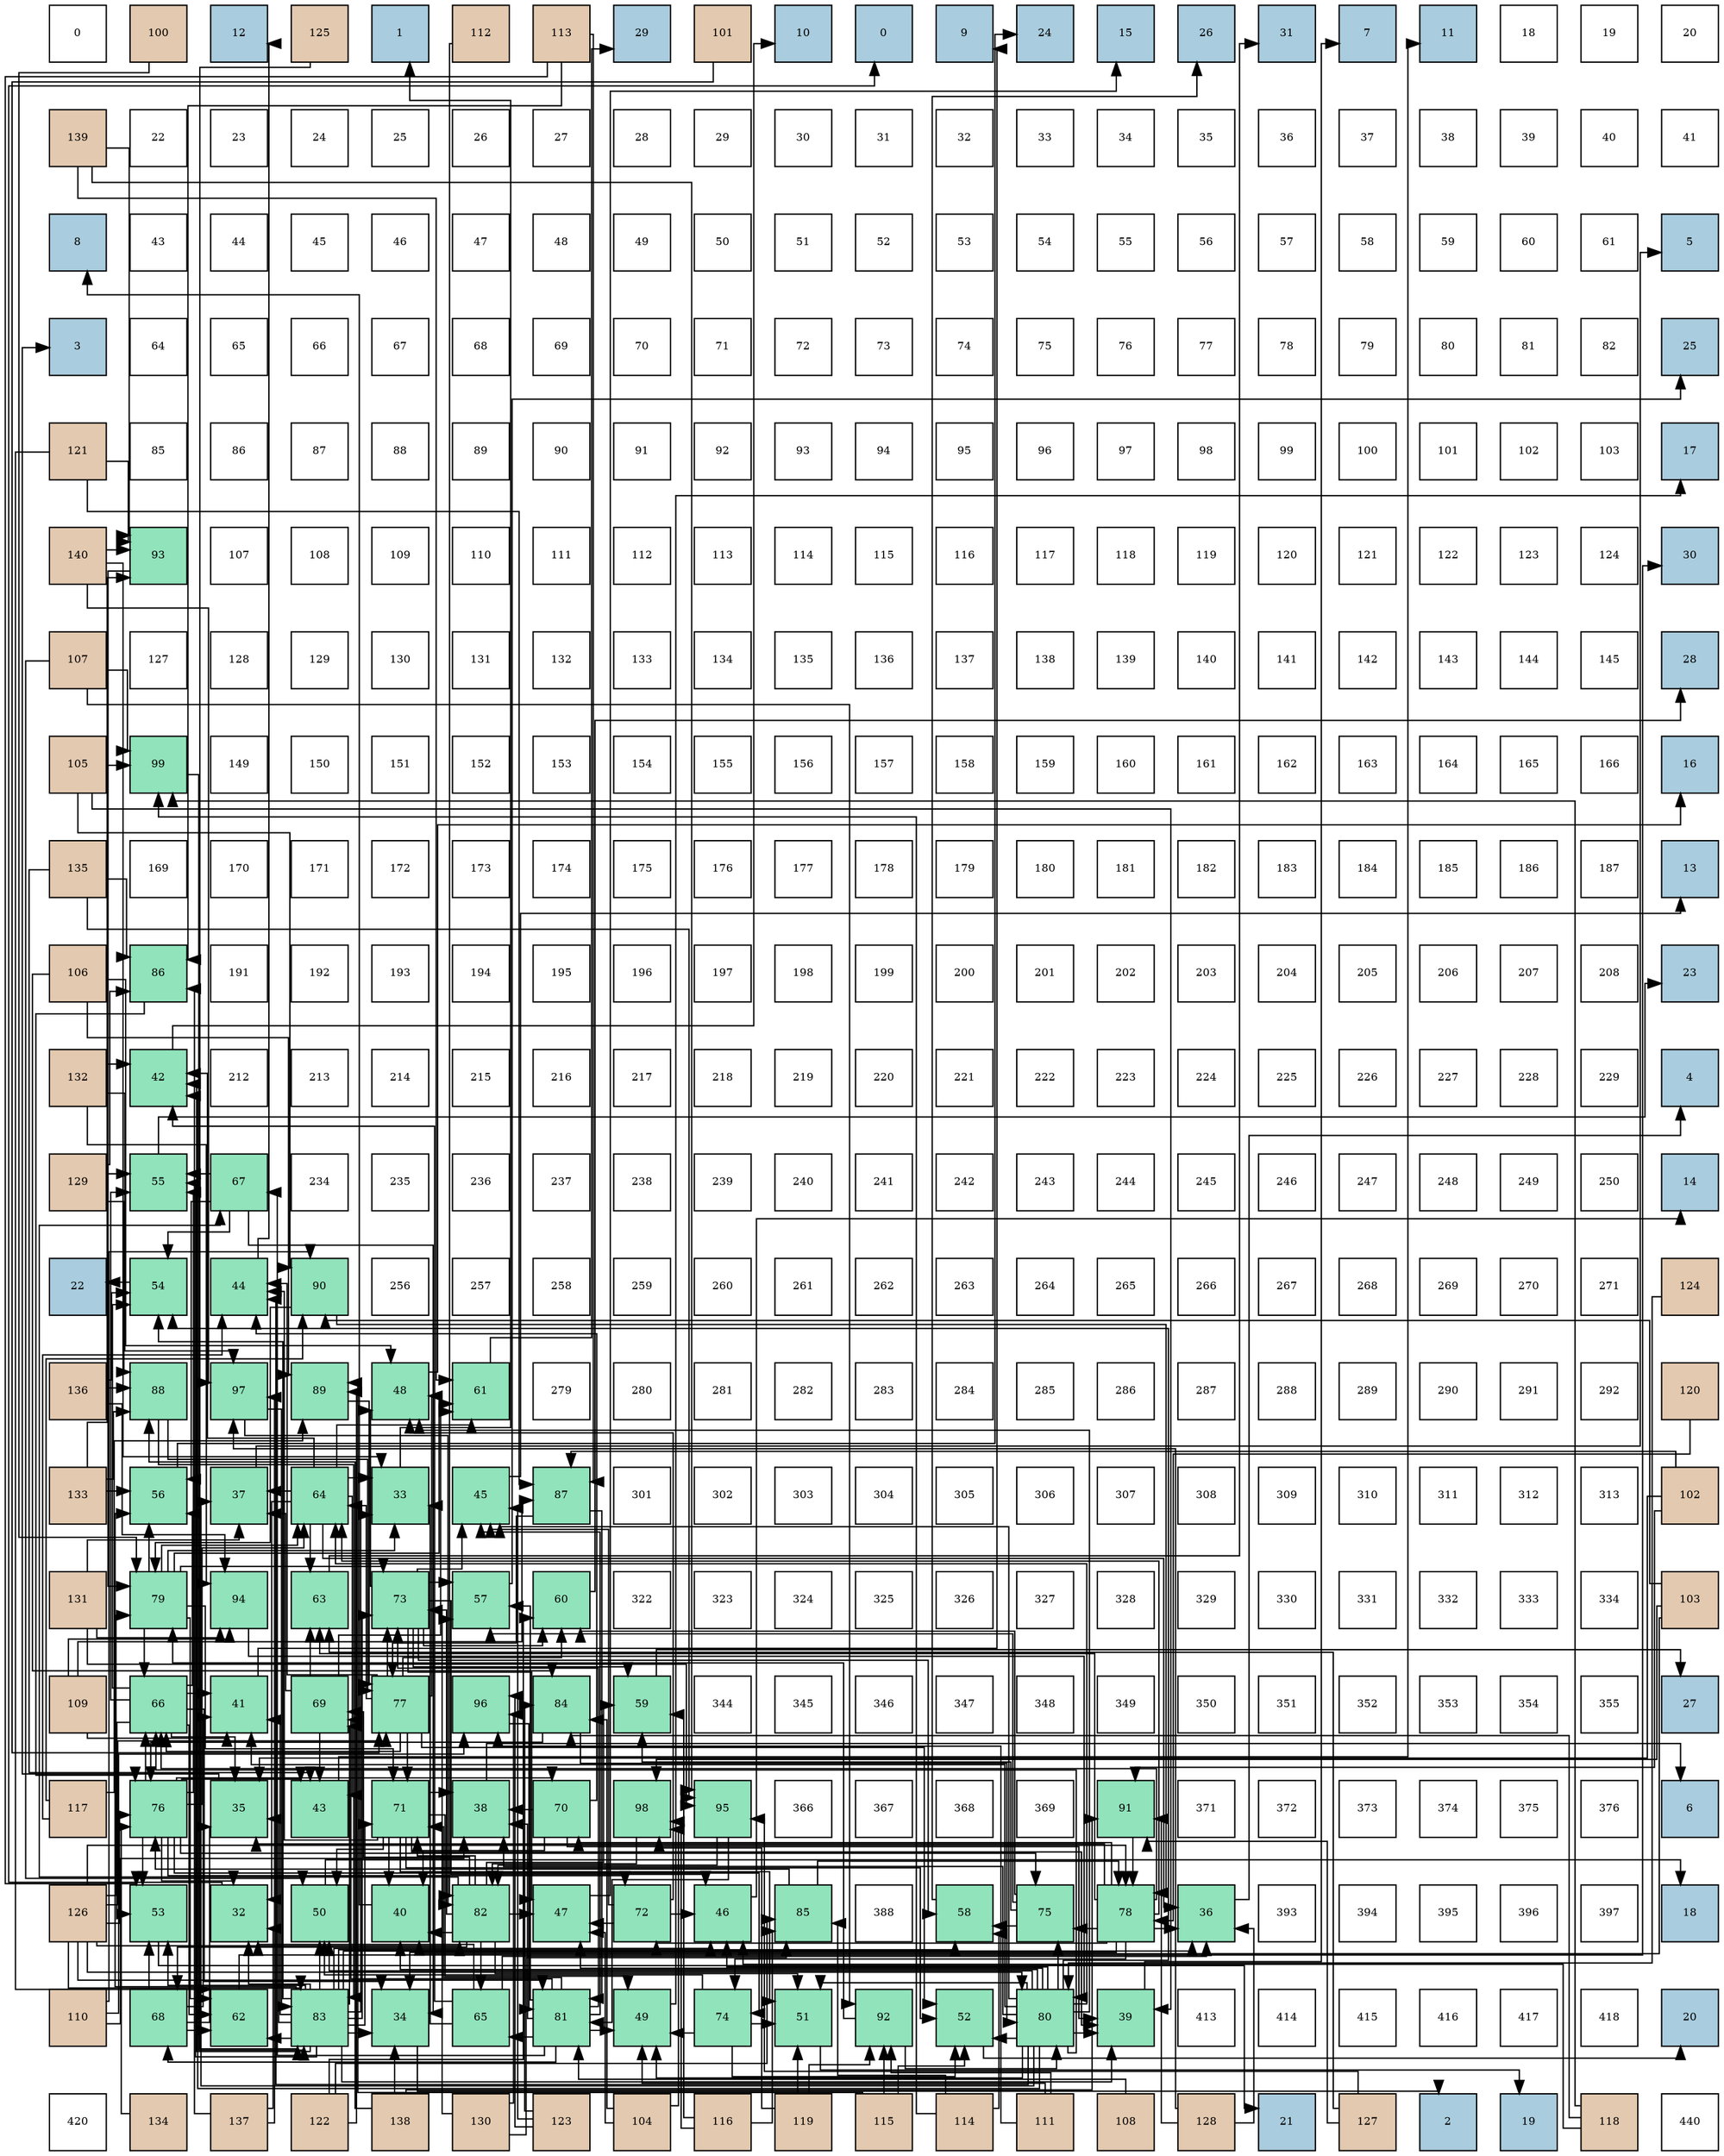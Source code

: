 digraph layout{
 rankdir=TB;
 splines=ortho;
 node [style=filled shape=square fixedsize=true width=0.6];
0[label="0", fontsize=8, fillcolor="#ffffff"];
1[label="100", fontsize=8, fillcolor="#e3c9af"];
2[label="12", fontsize=8, fillcolor="#a9ccde"];
3[label="125", fontsize=8, fillcolor="#e3c9af"];
4[label="1", fontsize=8, fillcolor="#a9ccde"];
5[label="112", fontsize=8, fillcolor="#e3c9af"];
6[label="113", fontsize=8, fillcolor="#e3c9af"];
7[label="29", fontsize=8, fillcolor="#a9ccde"];
8[label="101", fontsize=8, fillcolor="#e3c9af"];
9[label="10", fontsize=8, fillcolor="#a9ccde"];
10[label="0", fontsize=8, fillcolor="#a9ccde"];
11[label="9", fontsize=8, fillcolor="#a9ccde"];
12[label="24", fontsize=8, fillcolor="#a9ccde"];
13[label="15", fontsize=8, fillcolor="#a9ccde"];
14[label="26", fontsize=8, fillcolor="#a9ccde"];
15[label="31", fontsize=8, fillcolor="#a9ccde"];
16[label="7", fontsize=8, fillcolor="#a9ccde"];
17[label="11", fontsize=8, fillcolor="#a9ccde"];
18[label="18", fontsize=8, fillcolor="#ffffff"];
19[label="19", fontsize=8, fillcolor="#ffffff"];
20[label="20", fontsize=8, fillcolor="#ffffff"];
21[label="139", fontsize=8, fillcolor="#e3c9af"];
22[label="22", fontsize=8, fillcolor="#ffffff"];
23[label="23", fontsize=8, fillcolor="#ffffff"];
24[label="24", fontsize=8, fillcolor="#ffffff"];
25[label="25", fontsize=8, fillcolor="#ffffff"];
26[label="26", fontsize=8, fillcolor="#ffffff"];
27[label="27", fontsize=8, fillcolor="#ffffff"];
28[label="28", fontsize=8, fillcolor="#ffffff"];
29[label="29", fontsize=8, fillcolor="#ffffff"];
30[label="30", fontsize=8, fillcolor="#ffffff"];
31[label="31", fontsize=8, fillcolor="#ffffff"];
32[label="32", fontsize=8, fillcolor="#ffffff"];
33[label="33", fontsize=8, fillcolor="#ffffff"];
34[label="34", fontsize=8, fillcolor="#ffffff"];
35[label="35", fontsize=8, fillcolor="#ffffff"];
36[label="36", fontsize=8, fillcolor="#ffffff"];
37[label="37", fontsize=8, fillcolor="#ffffff"];
38[label="38", fontsize=8, fillcolor="#ffffff"];
39[label="39", fontsize=8, fillcolor="#ffffff"];
40[label="40", fontsize=8, fillcolor="#ffffff"];
41[label="41", fontsize=8, fillcolor="#ffffff"];
42[label="8", fontsize=8, fillcolor="#a9ccde"];
43[label="43", fontsize=8, fillcolor="#ffffff"];
44[label="44", fontsize=8, fillcolor="#ffffff"];
45[label="45", fontsize=8, fillcolor="#ffffff"];
46[label="46", fontsize=8, fillcolor="#ffffff"];
47[label="47", fontsize=8, fillcolor="#ffffff"];
48[label="48", fontsize=8, fillcolor="#ffffff"];
49[label="49", fontsize=8, fillcolor="#ffffff"];
50[label="50", fontsize=8, fillcolor="#ffffff"];
51[label="51", fontsize=8, fillcolor="#ffffff"];
52[label="52", fontsize=8, fillcolor="#ffffff"];
53[label="53", fontsize=8, fillcolor="#ffffff"];
54[label="54", fontsize=8, fillcolor="#ffffff"];
55[label="55", fontsize=8, fillcolor="#ffffff"];
56[label="56", fontsize=8, fillcolor="#ffffff"];
57[label="57", fontsize=8, fillcolor="#ffffff"];
58[label="58", fontsize=8, fillcolor="#ffffff"];
59[label="59", fontsize=8, fillcolor="#ffffff"];
60[label="60", fontsize=8, fillcolor="#ffffff"];
61[label="61", fontsize=8, fillcolor="#ffffff"];
62[label="5", fontsize=8, fillcolor="#a9ccde"];
63[label="3", fontsize=8, fillcolor="#a9ccde"];
64[label="64", fontsize=8, fillcolor="#ffffff"];
65[label="65", fontsize=8, fillcolor="#ffffff"];
66[label="66", fontsize=8, fillcolor="#ffffff"];
67[label="67", fontsize=8, fillcolor="#ffffff"];
68[label="68", fontsize=8, fillcolor="#ffffff"];
69[label="69", fontsize=8, fillcolor="#ffffff"];
70[label="70", fontsize=8, fillcolor="#ffffff"];
71[label="71", fontsize=8, fillcolor="#ffffff"];
72[label="72", fontsize=8, fillcolor="#ffffff"];
73[label="73", fontsize=8, fillcolor="#ffffff"];
74[label="74", fontsize=8, fillcolor="#ffffff"];
75[label="75", fontsize=8, fillcolor="#ffffff"];
76[label="76", fontsize=8, fillcolor="#ffffff"];
77[label="77", fontsize=8, fillcolor="#ffffff"];
78[label="78", fontsize=8, fillcolor="#ffffff"];
79[label="79", fontsize=8, fillcolor="#ffffff"];
80[label="80", fontsize=8, fillcolor="#ffffff"];
81[label="81", fontsize=8, fillcolor="#ffffff"];
82[label="82", fontsize=8, fillcolor="#ffffff"];
83[label="25", fontsize=8, fillcolor="#a9ccde"];
84[label="121", fontsize=8, fillcolor="#e3c9af"];
85[label="85", fontsize=8, fillcolor="#ffffff"];
86[label="86", fontsize=8, fillcolor="#ffffff"];
87[label="87", fontsize=8, fillcolor="#ffffff"];
88[label="88", fontsize=8, fillcolor="#ffffff"];
89[label="89", fontsize=8, fillcolor="#ffffff"];
90[label="90", fontsize=8, fillcolor="#ffffff"];
91[label="91", fontsize=8, fillcolor="#ffffff"];
92[label="92", fontsize=8, fillcolor="#ffffff"];
93[label="93", fontsize=8, fillcolor="#ffffff"];
94[label="94", fontsize=8, fillcolor="#ffffff"];
95[label="95", fontsize=8, fillcolor="#ffffff"];
96[label="96", fontsize=8, fillcolor="#ffffff"];
97[label="97", fontsize=8, fillcolor="#ffffff"];
98[label="98", fontsize=8, fillcolor="#ffffff"];
99[label="99", fontsize=8, fillcolor="#ffffff"];
100[label="100", fontsize=8, fillcolor="#ffffff"];
101[label="101", fontsize=8, fillcolor="#ffffff"];
102[label="102", fontsize=8, fillcolor="#ffffff"];
103[label="103", fontsize=8, fillcolor="#ffffff"];
104[label="17", fontsize=8, fillcolor="#a9ccde"];
105[label="140", fontsize=8, fillcolor="#e3c9af"];
106[label="93", fontsize=8, fillcolor="#91e3bb"];
107[label="107", fontsize=8, fillcolor="#ffffff"];
108[label="108", fontsize=8, fillcolor="#ffffff"];
109[label="109", fontsize=8, fillcolor="#ffffff"];
110[label="110", fontsize=8, fillcolor="#ffffff"];
111[label="111", fontsize=8, fillcolor="#ffffff"];
112[label="112", fontsize=8, fillcolor="#ffffff"];
113[label="113", fontsize=8, fillcolor="#ffffff"];
114[label="114", fontsize=8, fillcolor="#ffffff"];
115[label="115", fontsize=8, fillcolor="#ffffff"];
116[label="116", fontsize=8, fillcolor="#ffffff"];
117[label="117", fontsize=8, fillcolor="#ffffff"];
118[label="118", fontsize=8, fillcolor="#ffffff"];
119[label="119", fontsize=8, fillcolor="#ffffff"];
120[label="120", fontsize=8, fillcolor="#ffffff"];
121[label="121", fontsize=8, fillcolor="#ffffff"];
122[label="122", fontsize=8, fillcolor="#ffffff"];
123[label="123", fontsize=8, fillcolor="#ffffff"];
124[label="124", fontsize=8, fillcolor="#ffffff"];
125[label="30", fontsize=8, fillcolor="#a9ccde"];
126[label="107", fontsize=8, fillcolor="#e3c9af"];
127[label="127", fontsize=8, fillcolor="#ffffff"];
128[label="128", fontsize=8, fillcolor="#ffffff"];
129[label="129", fontsize=8, fillcolor="#ffffff"];
130[label="130", fontsize=8, fillcolor="#ffffff"];
131[label="131", fontsize=8, fillcolor="#ffffff"];
132[label="132", fontsize=8, fillcolor="#ffffff"];
133[label="133", fontsize=8, fillcolor="#ffffff"];
134[label="134", fontsize=8, fillcolor="#ffffff"];
135[label="135", fontsize=8, fillcolor="#ffffff"];
136[label="136", fontsize=8, fillcolor="#ffffff"];
137[label="137", fontsize=8, fillcolor="#ffffff"];
138[label="138", fontsize=8, fillcolor="#ffffff"];
139[label="139", fontsize=8, fillcolor="#ffffff"];
140[label="140", fontsize=8, fillcolor="#ffffff"];
141[label="141", fontsize=8, fillcolor="#ffffff"];
142[label="142", fontsize=8, fillcolor="#ffffff"];
143[label="143", fontsize=8, fillcolor="#ffffff"];
144[label="144", fontsize=8, fillcolor="#ffffff"];
145[label="145", fontsize=8, fillcolor="#ffffff"];
146[label="28", fontsize=8, fillcolor="#a9ccde"];
147[label="105", fontsize=8, fillcolor="#e3c9af"];
148[label="99", fontsize=8, fillcolor="#91e3bb"];
149[label="149", fontsize=8, fillcolor="#ffffff"];
150[label="150", fontsize=8, fillcolor="#ffffff"];
151[label="151", fontsize=8, fillcolor="#ffffff"];
152[label="152", fontsize=8, fillcolor="#ffffff"];
153[label="153", fontsize=8, fillcolor="#ffffff"];
154[label="154", fontsize=8, fillcolor="#ffffff"];
155[label="155", fontsize=8, fillcolor="#ffffff"];
156[label="156", fontsize=8, fillcolor="#ffffff"];
157[label="157", fontsize=8, fillcolor="#ffffff"];
158[label="158", fontsize=8, fillcolor="#ffffff"];
159[label="159", fontsize=8, fillcolor="#ffffff"];
160[label="160", fontsize=8, fillcolor="#ffffff"];
161[label="161", fontsize=8, fillcolor="#ffffff"];
162[label="162", fontsize=8, fillcolor="#ffffff"];
163[label="163", fontsize=8, fillcolor="#ffffff"];
164[label="164", fontsize=8, fillcolor="#ffffff"];
165[label="165", fontsize=8, fillcolor="#ffffff"];
166[label="166", fontsize=8, fillcolor="#ffffff"];
167[label="16", fontsize=8, fillcolor="#a9ccde"];
168[label="135", fontsize=8, fillcolor="#e3c9af"];
169[label="169", fontsize=8, fillcolor="#ffffff"];
170[label="170", fontsize=8, fillcolor="#ffffff"];
171[label="171", fontsize=8, fillcolor="#ffffff"];
172[label="172", fontsize=8, fillcolor="#ffffff"];
173[label="173", fontsize=8, fillcolor="#ffffff"];
174[label="174", fontsize=8, fillcolor="#ffffff"];
175[label="175", fontsize=8, fillcolor="#ffffff"];
176[label="176", fontsize=8, fillcolor="#ffffff"];
177[label="177", fontsize=8, fillcolor="#ffffff"];
178[label="178", fontsize=8, fillcolor="#ffffff"];
179[label="179", fontsize=8, fillcolor="#ffffff"];
180[label="180", fontsize=8, fillcolor="#ffffff"];
181[label="181", fontsize=8, fillcolor="#ffffff"];
182[label="182", fontsize=8, fillcolor="#ffffff"];
183[label="183", fontsize=8, fillcolor="#ffffff"];
184[label="184", fontsize=8, fillcolor="#ffffff"];
185[label="185", fontsize=8, fillcolor="#ffffff"];
186[label="186", fontsize=8, fillcolor="#ffffff"];
187[label="187", fontsize=8, fillcolor="#ffffff"];
188[label="13", fontsize=8, fillcolor="#a9ccde"];
189[label="106", fontsize=8, fillcolor="#e3c9af"];
190[label="86", fontsize=8, fillcolor="#91e3bb"];
191[label="191", fontsize=8, fillcolor="#ffffff"];
192[label="192", fontsize=8, fillcolor="#ffffff"];
193[label="193", fontsize=8, fillcolor="#ffffff"];
194[label="194", fontsize=8, fillcolor="#ffffff"];
195[label="195", fontsize=8, fillcolor="#ffffff"];
196[label="196", fontsize=8, fillcolor="#ffffff"];
197[label="197", fontsize=8, fillcolor="#ffffff"];
198[label="198", fontsize=8, fillcolor="#ffffff"];
199[label="199", fontsize=8, fillcolor="#ffffff"];
200[label="200", fontsize=8, fillcolor="#ffffff"];
201[label="201", fontsize=8, fillcolor="#ffffff"];
202[label="202", fontsize=8, fillcolor="#ffffff"];
203[label="203", fontsize=8, fillcolor="#ffffff"];
204[label="204", fontsize=8, fillcolor="#ffffff"];
205[label="205", fontsize=8, fillcolor="#ffffff"];
206[label="206", fontsize=8, fillcolor="#ffffff"];
207[label="207", fontsize=8, fillcolor="#ffffff"];
208[label="208", fontsize=8, fillcolor="#ffffff"];
209[label="23", fontsize=8, fillcolor="#a9ccde"];
210[label="132", fontsize=8, fillcolor="#e3c9af"];
211[label="42", fontsize=8, fillcolor="#91e3bb"];
212[label="212", fontsize=8, fillcolor="#ffffff"];
213[label="213", fontsize=8, fillcolor="#ffffff"];
214[label="214", fontsize=8, fillcolor="#ffffff"];
215[label="215", fontsize=8, fillcolor="#ffffff"];
216[label="216", fontsize=8, fillcolor="#ffffff"];
217[label="217", fontsize=8, fillcolor="#ffffff"];
218[label="218", fontsize=8, fillcolor="#ffffff"];
219[label="219", fontsize=8, fillcolor="#ffffff"];
220[label="220", fontsize=8, fillcolor="#ffffff"];
221[label="221", fontsize=8, fillcolor="#ffffff"];
222[label="222", fontsize=8, fillcolor="#ffffff"];
223[label="223", fontsize=8, fillcolor="#ffffff"];
224[label="224", fontsize=8, fillcolor="#ffffff"];
225[label="225", fontsize=8, fillcolor="#ffffff"];
226[label="226", fontsize=8, fillcolor="#ffffff"];
227[label="227", fontsize=8, fillcolor="#ffffff"];
228[label="228", fontsize=8, fillcolor="#ffffff"];
229[label="229", fontsize=8, fillcolor="#ffffff"];
230[label="4", fontsize=8, fillcolor="#a9ccde"];
231[label="129", fontsize=8, fillcolor="#e3c9af"];
232[label="55", fontsize=8, fillcolor="#91e3bb"];
233[label="67", fontsize=8, fillcolor="#91e3bb"];
234[label="234", fontsize=8, fillcolor="#ffffff"];
235[label="235", fontsize=8, fillcolor="#ffffff"];
236[label="236", fontsize=8, fillcolor="#ffffff"];
237[label="237", fontsize=8, fillcolor="#ffffff"];
238[label="238", fontsize=8, fillcolor="#ffffff"];
239[label="239", fontsize=8, fillcolor="#ffffff"];
240[label="240", fontsize=8, fillcolor="#ffffff"];
241[label="241", fontsize=8, fillcolor="#ffffff"];
242[label="242", fontsize=8, fillcolor="#ffffff"];
243[label="243", fontsize=8, fillcolor="#ffffff"];
244[label="244", fontsize=8, fillcolor="#ffffff"];
245[label="245", fontsize=8, fillcolor="#ffffff"];
246[label="246", fontsize=8, fillcolor="#ffffff"];
247[label="247", fontsize=8, fillcolor="#ffffff"];
248[label="248", fontsize=8, fillcolor="#ffffff"];
249[label="249", fontsize=8, fillcolor="#ffffff"];
250[label="250", fontsize=8, fillcolor="#ffffff"];
251[label="14", fontsize=8, fillcolor="#a9ccde"];
252[label="22", fontsize=8, fillcolor="#a9ccde"];
253[label="54", fontsize=8, fillcolor="#91e3bb"];
254[label="44", fontsize=8, fillcolor="#91e3bb"];
255[label="90", fontsize=8, fillcolor="#91e3bb"];
256[label="256", fontsize=8, fillcolor="#ffffff"];
257[label="257", fontsize=8, fillcolor="#ffffff"];
258[label="258", fontsize=8, fillcolor="#ffffff"];
259[label="259", fontsize=8, fillcolor="#ffffff"];
260[label="260", fontsize=8, fillcolor="#ffffff"];
261[label="261", fontsize=8, fillcolor="#ffffff"];
262[label="262", fontsize=8, fillcolor="#ffffff"];
263[label="263", fontsize=8, fillcolor="#ffffff"];
264[label="264", fontsize=8, fillcolor="#ffffff"];
265[label="265", fontsize=8, fillcolor="#ffffff"];
266[label="266", fontsize=8, fillcolor="#ffffff"];
267[label="267", fontsize=8, fillcolor="#ffffff"];
268[label="268", fontsize=8, fillcolor="#ffffff"];
269[label="269", fontsize=8, fillcolor="#ffffff"];
270[label="270", fontsize=8, fillcolor="#ffffff"];
271[label="271", fontsize=8, fillcolor="#ffffff"];
272[label="124", fontsize=8, fillcolor="#e3c9af"];
273[label="136", fontsize=8, fillcolor="#e3c9af"];
274[label="88", fontsize=8, fillcolor="#91e3bb"];
275[label="97", fontsize=8, fillcolor="#91e3bb"];
276[label="89", fontsize=8, fillcolor="#91e3bb"];
277[label="48", fontsize=8, fillcolor="#91e3bb"];
278[label="61", fontsize=8, fillcolor="#91e3bb"];
279[label="279", fontsize=8, fillcolor="#ffffff"];
280[label="280", fontsize=8, fillcolor="#ffffff"];
281[label="281", fontsize=8, fillcolor="#ffffff"];
282[label="282", fontsize=8, fillcolor="#ffffff"];
283[label="283", fontsize=8, fillcolor="#ffffff"];
284[label="284", fontsize=8, fillcolor="#ffffff"];
285[label="285", fontsize=8, fillcolor="#ffffff"];
286[label="286", fontsize=8, fillcolor="#ffffff"];
287[label="287", fontsize=8, fillcolor="#ffffff"];
288[label="288", fontsize=8, fillcolor="#ffffff"];
289[label="289", fontsize=8, fillcolor="#ffffff"];
290[label="290", fontsize=8, fillcolor="#ffffff"];
291[label="291", fontsize=8, fillcolor="#ffffff"];
292[label="292", fontsize=8, fillcolor="#ffffff"];
293[label="120", fontsize=8, fillcolor="#e3c9af"];
294[label="133", fontsize=8, fillcolor="#e3c9af"];
295[label="56", fontsize=8, fillcolor="#91e3bb"];
296[label="37", fontsize=8, fillcolor="#91e3bb"];
297[label="64", fontsize=8, fillcolor="#91e3bb"];
298[label="33", fontsize=8, fillcolor="#91e3bb"];
299[label="45", fontsize=8, fillcolor="#91e3bb"];
300[label="87", fontsize=8, fillcolor="#91e3bb"];
301[label="301", fontsize=8, fillcolor="#ffffff"];
302[label="302", fontsize=8, fillcolor="#ffffff"];
303[label="303", fontsize=8, fillcolor="#ffffff"];
304[label="304", fontsize=8, fillcolor="#ffffff"];
305[label="305", fontsize=8, fillcolor="#ffffff"];
306[label="306", fontsize=8, fillcolor="#ffffff"];
307[label="307", fontsize=8, fillcolor="#ffffff"];
308[label="308", fontsize=8, fillcolor="#ffffff"];
309[label="309", fontsize=8, fillcolor="#ffffff"];
310[label="310", fontsize=8, fillcolor="#ffffff"];
311[label="311", fontsize=8, fillcolor="#ffffff"];
312[label="312", fontsize=8, fillcolor="#ffffff"];
313[label="313", fontsize=8, fillcolor="#ffffff"];
314[label="102", fontsize=8, fillcolor="#e3c9af"];
315[label="131", fontsize=8, fillcolor="#e3c9af"];
316[label="79", fontsize=8, fillcolor="#91e3bb"];
317[label="94", fontsize=8, fillcolor="#91e3bb"];
318[label="63", fontsize=8, fillcolor="#91e3bb"];
319[label="73", fontsize=8, fillcolor="#91e3bb"];
320[label="57", fontsize=8, fillcolor="#91e3bb"];
321[label="60", fontsize=8, fillcolor="#91e3bb"];
322[label="322", fontsize=8, fillcolor="#ffffff"];
323[label="323", fontsize=8, fillcolor="#ffffff"];
324[label="324", fontsize=8, fillcolor="#ffffff"];
325[label="325", fontsize=8, fillcolor="#ffffff"];
326[label="326", fontsize=8, fillcolor="#ffffff"];
327[label="327", fontsize=8, fillcolor="#ffffff"];
328[label="328", fontsize=8, fillcolor="#ffffff"];
329[label="329", fontsize=8, fillcolor="#ffffff"];
330[label="330", fontsize=8, fillcolor="#ffffff"];
331[label="331", fontsize=8, fillcolor="#ffffff"];
332[label="332", fontsize=8, fillcolor="#ffffff"];
333[label="333", fontsize=8, fillcolor="#ffffff"];
334[label="334", fontsize=8, fillcolor="#ffffff"];
335[label="103", fontsize=8, fillcolor="#e3c9af"];
336[label="109", fontsize=8, fillcolor="#e3c9af"];
337[label="66", fontsize=8, fillcolor="#91e3bb"];
338[label="41", fontsize=8, fillcolor="#91e3bb"];
339[label="69", fontsize=8, fillcolor="#91e3bb"];
340[label="77", fontsize=8, fillcolor="#91e3bb"];
341[label="96", fontsize=8, fillcolor="#91e3bb"];
342[label="84", fontsize=8, fillcolor="#91e3bb"];
343[label="59", fontsize=8, fillcolor="#91e3bb"];
344[label="344", fontsize=8, fillcolor="#ffffff"];
345[label="345", fontsize=8, fillcolor="#ffffff"];
346[label="346", fontsize=8, fillcolor="#ffffff"];
347[label="347", fontsize=8, fillcolor="#ffffff"];
348[label="348", fontsize=8, fillcolor="#ffffff"];
349[label="349", fontsize=8, fillcolor="#ffffff"];
350[label="350", fontsize=8, fillcolor="#ffffff"];
351[label="351", fontsize=8, fillcolor="#ffffff"];
352[label="352", fontsize=8, fillcolor="#ffffff"];
353[label="353", fontsize=8, fillcolor="#ffffff"];
354[label="354", fontsize=8, fillcolor="#ffffff"];
355[label="355", fontsize=8, fillcolor="#ffffff"];
356[label="27", fontsize=8, fillcolor="#a9ccde"];
357[label="117", fontsize=8, fillcolor="#e3c9af"];
358[label="76", fontsize=8, fillcolor="#91e3bb"];
359[label="35", fontsize=8, fillcolor="#91e3bb"];
360[label="43", fontsize=8, fillcolor="#91e3bb"];
361[label="71", fontsize=8, fillcolor="#91e3bb"];
362[label="38", fontsize=8, fillcolor="#91e3bb"];
363[label="70", fontsize=8, fillcolor="#91e3bb"];
364[label="98", fontsize=8, fillcolor="#91e3bb"];
365[label="95", fontsize=8, fillcolor="#91e3bb"];
366[label="366", fontsize=8, fillcolor="#ffffff"];
367[label="367", fontsize=8, fillcolor="#ffffff"];
368[label="368", fontsize=8, fillcolor="#ffffff"];
369[label="369", fontsize=8, fillcolor="#ffffff"];
370[label="91", fontsize=8, fillcolor="#91e3bb"];
371[label="371", fontsize=8, fillcolor="#ffffff"];
372[label="372", fontsize=8, fillcolor="#ffffff"];
373[label="373", fontsize=8, fillcolor="#ffffff"];
374[label="374", fontsize=8, fillcolor="#ffffff"];
375[label="375", fontsize=8, fillcolor="#ffffff"];
376[label="376", fontsize=8, fillcolor="#ffffff"];
377[label="6", fontsize=8, fillcolor="#a9ccde"];
378[label="126", fontsize=8, fillcolor="#e3c9af"];
379[label="53", fontsize=8, fillcolor="#91e3bb"];
380[label="32", fontsize=8, fillcolor="#91e3bb"];
381[label="50", fontsize=8, fillcolor="#91e3bb"];
382[label="40", fontsize=8, fillcolor="#91e3bb"];
383[label="82", fontsize=8, fillcolor="#91e3bb"];
384[label="47", fontsize=8, fillcolor="#91e3bb"];
385[label="72", fontsize=8, fillcolor="#91e3bb"];
386[label="46", fontsize=8, fillcolor="#91e3bb"];
387[label="85", fontsize=8, fillcolor="#91e3bb"];
388[label="388", fontsize=8, fillcolor="#ffffff"];
389[label="58", fontsize=8, fillcolor="#91e3bb"];
390[label="75", fontsize=8, fillcolor="#91e3bb"];
391[label="78", fontsize=8, fillcolor="#91e3bb"];
392[label="36", fontsize=8, fillcolor="#91e3bb"];
393[label="393", fontsize=8, fillcolor="#ffffff"];
394[label="394", fontsize=8, fillcolor="#ffffff"];
395[label="395", fontsize=8, fillcolor="#ffffff"];
396[label="396", fontsize=8, fillcolor="#ffffff"];
397[label="397", fontsize=8, fillcolor="#ffffff"];
398[label="18", fontsize=8, fillcolor="#a9ccde"];
399[label="110", fontsize=8, fillcolor="#e3c9af"];
400[label="68", fontsize=8, fillcolor="#91e3bb"];
401[label="62", fontsize=8, fillcolor="#91e3bb"];
402[label="83", fontsize=8, fillcolor="#91e3bb"];
403[label="34", fontsize=8, fillcolor="#91e3bb"];
404[label="65", fontsize=8, fillcolor="#91e3bb"];
405[label="81", fontsize=8, fillcolor="#91e3bb"];
406[label="49", fontsize=8, fillcolor="#91e3bb"];
407[label="74", fontsize=8, fillcolor="#91e3bb"];
408[label="51", fontsize=8, fillcolor="#91e3bb"];
409[label="92", fontsize=8, fillcolor="#91e3bb"];
410[label="52", fontsize=8, fillcolor="#91e3bb"];
411[label="80", fontsize=8, fillcolor="#91e3bb"];
412[label="39", fontsize=8, fillcolor="#91e3bb"];
413[label="413", fontsize=8, fillcolor="#ffffff"];
414[label="414", fontsize=8, fillcolor="#ffffff"];
415[label="415", fontsize=8, fillcolor="#ffffff"];
416[label="416", fontsize=8, fillcolor="#ffffff"];
417[label="417", fontsize=8, fillcolor="#ffffff"];
418[label="418", fontsize=8, fillcolor="#ffffff"];
419[label="20", fontsize=8, fillcolor="#a9ccde"];
420[label="420", fontsize=8, fillcolor="#ffffff"];
421[label="134", fontsize=8, fillcolor="#e3c9af"];
422[label="137", fontsize=8, fillcolor="#e3c9af"];
423[label="122", fontsize=8, fillcolor="#e3c9af"];
424[label="138", fontsize=8, fillcolor="#e3c9af"];
425[label="130", fontsize=8, fillcolor="#e3c9af"];
426[label="123", fontsize=8, fillcolor="#e3c9af"];
427[label="104", fontsize=8, fillcolor="#e3c9af"];
428[label="116", fontsize=8, fillcolor="#e3c9af"];
429[label="119", fontsize=8, fillcolor="#e3c9af"];
430[label="115", fontsize=8, fillcolor="#e3c9af"];
431[label="114", fontsize=8, fillcolor="#e3c9af"];
432[label="111", fontsize=8, fillcolor="#e3c9af"];
433[label="108", fontsize=8, fillcolor="#e3c9af"];
434[label="128", fontsize=8, fillcolor="#e3c9af"];
435[label="21", fontsize=8, fillcolor="#a9ccde"];
436[label="127", fontsize=8, fillcolor="#e3c9af"];
437[label="2", fontsize=8, fillcolor="#a9ccde"];
438[label="19", fontsize=8, fillcolor="#a9ccde"];
439[label="118", fontsize=8, fillcolor="#e3c9af"];
440[label="440", fontsize=8, fillcolor="#ffffff"];
edge [constraint=false, style=vis];380 -> 10;
298 -> 4;
403 -> 437;
359 -> 63;
392 -> 230;
296 -> 62;
362 -> 377;
412 -> 16;
382 -> 42;
338 -> 11;
211 -> 9;
360 -> 17;
254 -> 2;
299 -> 188;
386 -> 251;
384 -> 13;
277 -> 167;
406 -> 104;
381 -> 398;
408 -> 438;
410 -> 419;
379 -> 435;
253 -> 252;
232 -> 209;
295 -> 12;
320 -> 83;
389 -> 14;
343 -> 356;
321 -> 146;
278 -> 7;
401 -> 125;
318 -> 15;
297 -> 380;
297 -> 298;
297 -> 392;
297 -> 296;
297 -> 211;
297 -> 360;
297 -> 278;
297 -> 318;
404 -> 380;
404 -> 298;
404 -> 392;
404 -> 211;
337 -> 403;
337 -> 359;
337 -> 338;
337 -> 379;
337 -> 253;
337 -> 232;
337 -> 295;
337 -> 401;
233 -> 403;
233 -> 253;
233 -> 232;
233 -> 295;
400 -> 359;
400 -> 338;
400 -> 379;
400 -> 401;
339 -> 296;
339 -> 360;
339 -> 278;
339 -> 318;
363 -> 362;
363 -> 412;
363 -> 382;
363 -> 254;
361 -> 362;
361 -> 412;
361 -> 382;
361 -> 254;
361 -> 406;
361 -> 381;
361 -> 408;
361 -> 410;
385 -> 299;
385 -> 386;
385 -> 384;
385 -> 277;
319 -> 299;
319 -> 386;
319 -> 384;
319 -> 277;
319 -> 320;
319 -> 389;
319 -> 343;
319 -> 321;
407 -> 406;
407 -> 381;
407 -> 408;
407 -> 410;
390 -> 320;
390 -> 389;
390 -> 343;
390 -> 321;
358 -> 380;
358 -> 360;
358 -> 379;
358 -> 232;
358 -> 297;
358 -> 337;
358 -> 363;
358 -> 385;
358 -> 407;
358 -> 390;
340 -> 254;
340 -> 277;
340 -> 410;
340 -> 321;
340 -> 297;
340 -> 337;
340 -> 361;
340 -> 319;
391 -> 403;
391 -> 359;
391 -> 392;
391 -> 318;
391 -> 297;
391 -> 337;
391 -> 363;
391 -> 385;
391 -> 407;
391 -> 390;
316 -> 298;
316 -> 295;
316 -> 278;
316 -> 401;
316 -> 297;
316 -> 337;
316 -> 361;
316 -> 319;
411 -> 296;
411 -> 362;
411 -> 412;
411 -> 382;
411 -> 338;
411 -> 211;
411 -> 254;
411 -> 299;
411 -> 386;
411 -> 384;
411 -> 277;
411 -> 406;
411 -> 381;
411 -> 408;
411 -> 410;
411 -> 253;
411 -> 297;
411 -> 337;
411 -> 390;
405 -> 362;
405 -> 299;
405 -> 406;
405 -> 320;
405 -> 404;
405 -> 233;
405 -> 400;
405 -> 339;
405 -> 361;
405 -> 319;
383 -> 382;
383 -> 384;
383 -> 408;
383 -> 343;
383 -> 404;
383 -> 233;
383 -> 400;
383 -> 339;
383 -> 361;
383 -> 319;
402 -> 380;
402 -> 298;
402 -> 403;
402 -> 359;
402 -> 392;
402 -> 412;
402 -> 338;
402 -> 211;
402 -> 386;
402 -> 381;
402 -> 379;
402 -> 253;
402 -> 232;
402 -> 295;
402 -> 389;
402 -> 401;
402 -> 339;
402 -> 361;
402 -> 319;
342 -> 358;
342 -> 411;
387 -> 358;
387 -> 391;
190 -> 358;
300 -> 340;
300 -> 405;
274 -> 340;
274 -> 402;
276 -> 340;
255 -> 391;
255 -> 316;
370 -> 391;
409 -> 316;
409 -> 411;
106 -> 316;
317 -> 411;
365 -> 405;
365 -> 383;
341 -> 405;
275 -> 383;
275 -> 402;
364 -> 383;
148 -> 402;
1 -> 316;
8 -> 340;
314 -> 359;
314 -> 300;
314 -> 370;
335 -> 382;
335 -> 255;
335 -> 364;
427 -> 384;
427 -> 342;
427 -> 364;
147 -> 412;
147 -> 255;
147 -> 148;
189 -> 277;
189 -> 342;
189 -> 276;
126 -> 381;
126 -> 409;
126 -> 148;
433 -> 405;
336 -> 338;
336 -> 300;
336 -> 317;
399 -> 362;
399 -> 255;
399 -> 341;
432 -> 406;
432 -> 409;
432 -> 341;
5 -> 383;
6 -> 379;
6 -> 190;
6 -> 300;
431 -> 389;
431 -> 387;
431 -> 148;
430 -> 410;
430 -> 276;
430 -> 409;
428 -> 343;
428 -> 387;
428 -> 364;
357 -> 254;
357 -> 276;
357 -> 255;
439 -> 386;
439 -> 342;
439 -> 148;
429 -> 408;
429 -> 409;
429 -> 364;
293 -> 391;
84 -> 401;
84 -> 300;
84 -> 106;
423 -> 321;
423 -> 387;
423 -> 276;
426 -> 299;
426 -> 342;
426 -> 341;
272 -> 411;
3 -> 402;
378 -> 358;
378 -> 340;
378 -> 391;
378 -> 316;
378 -> 411;
378 -> 405;
378 -> 383;
378 -> 402;
436 -> 318;
436 -> 370;
436 -> 365;
434 -> 392;
434 -> 370;
434 -> 275;
231 -> 232;
231 -> 190;
231 -> 274;
425 -> 320;
425 -> 387;
425 -> 341;
315 -> 296;
315 -> 317;
315 -> 365;
210 -> 211;
210 -> 317;
210 -> 275;
294 -> 295;
294 -> 274;
294 -> 106;
421 -> 358;
168 -> 360;
168 -> 190;
168 -> 365;
273 -> 253;
273 -> 274;
273 -> 317;
422 -> 380;
422 -> 190;
422 -> 275;
424 -> 403;
424 -> 274;
424 -> 370;
21 -> 278;
21 -> 106;
21 -> 365;
105 -> 298;
105 -> 106;
105 -> 275;
edge [constraint=true, style=invis];
0 -> 21 -> 42 -> 63 -> 84 -> 105 -> 126 -> 147 -> 168 -> 189 -> 210 -> 231 -> 252 -> 273 -> 294 -> 315 -> 336 -> 357 -> 378 -> 399 -> 420;
1 -> 22 -> 43 -> 64 -> 85 -> 106 -> 127 -> 148 -> 169 -> 190 -> 211 -> 232 -> 253 -> 274 -> 295 -> 316 -> 337 -> 358 -> 379 -> 400 -> 421;
2 -> 23 -> 44 -> 65 -> 86 -> 107 -> 128 -> 149 -> 170 -> 191 -> 212 -> 233 -> 254 -> 275 -> 296 -> 317 -> 338 -> 359 -> 380 -> 401 -> 422;
3 -> 24 -> 45 -> 66 -> 87 -> 108 -> 129 -> 150 -> 171 -> 192 -> 213 -> 234 -> 255 -> 276 -> 297 -> 318 -> 339 -> 360 -> 381 -> 402 -> 423;
4 -> 25 -> 46 -> 67 -> 88 -> 109 -> 130 -> 151 -> 172 -> 193 -> 214 -> 235 -> 256 -> 277 -> 298 -> 319 -> 340 -> 361 -> 382 -> 403 -> 424;
5 -> 26 -> 47 -> 68 -> 89 -> 110 -> 131 -> 152 -> 173 -> 194 -> 215 -> 236 -> 257 -> 278 -> 299 -> 320 -> 341 -> 362 -> 383 -> 404 -> 425;
6 -> 27 -> 48 -> 69 -> 90 -> 111 -> 132 -> 153 -> 174 -> 195 -> 216 -> 237 -> 258 -> 279 -> 300 -> 321 -> 342 -> 363 -> 384 -> 405 -> 426;
7 -> 28 -> 49 -> 70 -> 91 -> 112 -> 133 -> 154 -> 175 -> 196 -> 217 -> 238 -> 259 -> 280 -> 301 -> 322 -> 343 -> 364 -> 385 -> 406 -> 427;
8 -> 29 -> 50 -> 71 -> 92 -> 113 -> 134 -> 155 -> 176 -> 197 -> 218 -> 239 -> 260 -> 281 -> 302 -> 323 -> 344 -> 365 -> 386 -> 407 -> 428;
9 -> 30 -> 51 -> 72 -> 93 -> 114 -> 135 -> 156 -> 177 -> 198 -> 219 -> 240 -> 261 -> 282 -> 303 -> 324 -> 345 -> 366 -> 387 -> 408 -> 429;
10 -> 31 -> 52 -> 73 -> 94 -> 115 -> 136 -> 157 -> 178 -> 199 -> 220 -> 241 -> 262 -> 283 -> 304 -> 325 -> 346 -> 367 -> 388 -> 409 -> 430;
11 -> 32 -> 53 -> 74 -> 95 -> 116 -> 137 -> 158 -> 179 -> 200 -> 221 -> 242 -> 263 -> 284 -> 305 -> 326 -> 347 -> 368 -> 389 -> 410 -> 431;
12 -> 33 -> 54 -> 75 -> 96 -> 117 -> 138 -> 159 -> 180 -> 201 -> 222 -> 243 -> 264 -> 285 -> 306 -> 327 -> 348 -> 369 -> 390 -> 411 -> 432;
13 -> 34 -> 55 -> 76 -> 97 -> 118 -> 139 -> 160 -> 181 -> 202 -> 223 -> 244 -> 265 -> 286 -> 307 -> 328 -> 349 -> 370 -> 391 -> 412 -> 433;
14 -> 35 -> 56 -> 77 -> 98 -> 119 -> 140 -> 161 -> 182 -> 203 -> 224 -> 245 -> 266 -> 287 -> 308 -> 329 -> 350 -> 371 -> 392 -> 413 -> 434;
15 -> 36 -> 57 -> 78 -> 99 -> 120 -> 141 -> 162 -> 183 -> 204 -> 225 -> 246 -> 267 -> 288 -> 309 -> 330 -> 351 -> 372 -> 393 -> 414 -> 435;
16 -> 37 -> 58 -> 79 -> 100 -> 121 -> 142 -> 163 -> 184 -> 205 -> 226 -> 247 -> 268 -> 289 -> 310 -> 331 -> 352 -> 373 -> 394 -> 415 -> 436;
17 -> 38 -> 59 -> 80 -> 101 -> 122 -> 143 -> 164 -> 185 -> 206 -> 227 -> 248 -> 269 -> 290 -> 311 -> 332 -> 353 -> 374 -> 395 -> 416 -> 437;
18 -> 39 -> 60 -> 81 -> 102 -> 123 -> 144 -> 165 -> 186 -> 207 -> 228 -> 249 -> 270 -> 291 -> 312 -> 333 -> 354 -> 375 -> 396 -> 417 -> 438;
19 -> 40 -> 61 -> 82 -> 103 -> 124 -> 145 -> 166 -> 187 -> 208 -> 229 -> 250 -> 271 -> 292 -> 313 -> 334 -> 355 -> 376 -> 397 -> 418 -> 439;
20 -> 41 -> 62 -> 83 -> 104 -> 125 -> 146 -> 167 -> 188 -> 209 -> 230 -> 251 -> 272 -> 293 -> 314 -> 335 -> 356 -> 377 -> 398 -> 419 -> 440;
rank = same {0 -> 1 -> 2 -> 3 -> 4 -> 5 -> 6 -> 7 -> 8 -> 9 -> 10 -> 11 -> 12 -> 13 -> 14 -> 15 -> 16 -> 17 -> 18 -> 19 -> 20};
rank = same {21 -> 22 -> 23 -> 24 -> 25 -> 26 -> 27 -> 28 -> 29 -> 30 -> 31 -> 32 -> 33 -> 34 -> 35 -> 36 -> 37 -> 38 -> 39 -> 40 -> 41};
rank = same {42 -> 43 -> 44 -> 45 -> 46 -> 47 -> 48 -> 49 -> 50 -> 51 -> 52 -> 53 -> 54 -> 55 -> 56 -> 57 -> 58 -> 59 -> 60 -> 61 -> 62};
rank = same {63 -> 64 -> 65 -> 66 -> 67 -> 68 -> 69 -> 70 -> 71 -> 72 -> 73 -> 74 -> 75 -> 76 -> 77 -> 78 -> 79 -> 80 -> 81 -> 82 -> 83};
rank = same {84 -> 85 -> 86 -> 87 -> 88 -> 89 -> 90 -> 91 -> 92 -> 93 -> 94 -> 95 -> 96 -> 97 -> 98 -> 99 -> 100 -> 101 -> 102 -> 103 -> 104};
rank = same {105 -> 106 -> 107 -> 108 -> 109 -> 110 -> 111 -> 112 -> 113 -> 114 -> 115 -> 116 -> 117 -> 118 -> 119 -> 120 -> 121 -> 122 -> 123 -> 124 -> 125};
rank = same {126 -> 127 -> 128 -> 129 -> 130 -> 131 -> 132 -> 133 -> 134 -> 135 -> 136 -> 137 -> 138 -> 139 -> 140 -> 141 -> 142 -> 143 -> 144 -> 145 -> 146};
rank = same {147 -> 148 -> 149 -> 150 -> 151 -> 152 -> 153 -> 154 -> 155 -> 156 -> 157 -> 158 -> 159 -> 160 -> 161 -> 162 -> 163 -> 164 -> 165 -> 166 -> 167};
rank = same {168 -> 169 -> 170 -> 171 -> 172 -> 173 -> 174 -> 175 -> 176 -> 177 -> 178 -> 179 -> 180 -> 181 -> 182 -> 183 -> 184 -> 185 -> 186 -> 187 -> 188};
rank = same {189 -> 190 -> 191 -> 192 -> 193 -> 194 -> 195 -> 196 -> 197 -> 198 -> 199 -> 200 -> 201 -> 202 -> 203 -> 204 -> 205 -> 206 -> 207 -> 208 -> 209};
rank = same {210 -> 211 -> 212 -> 213 -> 214 -> 215 -> 216 -> 217 -> 218 -> 219 -> 220 -> 221 -> 222 -> 223 -> 224 -> 225 -> 226 -> 227 -> 228 -> 229 -> 230};
rank = same {231 -> 232 -> 233 -> 234 -> 235 -> 236 -> 237 -> 238 -> 239 -> 240 -> 241 -> 242 -> 243 -> 244 -> 245 -> 246 -> 247 -> 248 -> 249 -> 250 -> 251};
rank = same {252 -> 253 -> 254 -> 255 -> 256 -> 257 -> 258 -> 259 -> 260 -> 261 -> 262 -> 263 -> 264 -> 265 -> 266 -> 267 -> 268 -> 269 -> 270 -> 271 -> 272};
rank = same {273 -> 274 -> 275 -> 276 -> 277 -> 278 -> 279 -> 280 -> 281 -> 282 -> 283 -> 284 -> 285 -> 286 -> 287 -> 288 -> 289 -> 290 -> 291 -> 292 -> 293};
rank = same {294 -> 295 -> 296 -> 297 -> 298 -> 299 -> 300 -> 301 -> 302 -> 303 -> 304 -> 305 -> 306 -> 307 -> 308 -> 309 -> 310 -> 311 -> 312 -> 313 -> 314};
rank = same {315 -> 316 -> 317 -> 318 -> 319 -> 320 -> 321 -> 322 -> 323 -> 324 -> 325 -> 326 -> 327 -> 328 -> 329 -> 330 -> 331 -> 332 -> 333 -> 334 -> 335};
rank = same {336 -> 337 -> 338 -> 339 -> 340 -> 341 -> 342 -> 343 -> 344 -> 345 -> 346 -> 347 -> 348 -> 349 -> 350 -> 351 -> 352 -> 353 -> 354 -> 355 -> 356};
rank = same {357 -> 358 -> 359 -> 360 -> 361 -> 362 -> 363 -> 364 -> 365 -> 366 -> 367 -> 368 -> 369 -> 370 -> 371 -> 372 -> 373 -> 374 -> 375 -> 376 -> 377};
rank = same {378 -> 379 -> 380 -> 381 -> 382 -> 383 -> 384 -> 385 -> 386 -> 387 -> 388 -> 389 -> 390 -> 391 -> 392 -> 393 -> 394 -> 395 -> 396 -> 397 -> 398};
rank = same {399 -> 400 -> 401 -> 402 -> 403 -> 404 -> 405 -> 406 -> 407 -> 408 -> 409 -> 410 -> 411 -> 412 -> 413 -> 414 -> 415 -> 416 -> 417 -> 418 -> 419};
rank = same {420 -> 421 -> 422 -> 423 -> 424 -> 425 -> 426 -> 427 -> 428 -> 429 -> 430 -> 431 -> 432 -> 433 -> 434 -> 435 -> 436 -> 437 -> 438 -> 439 -> 440};
}